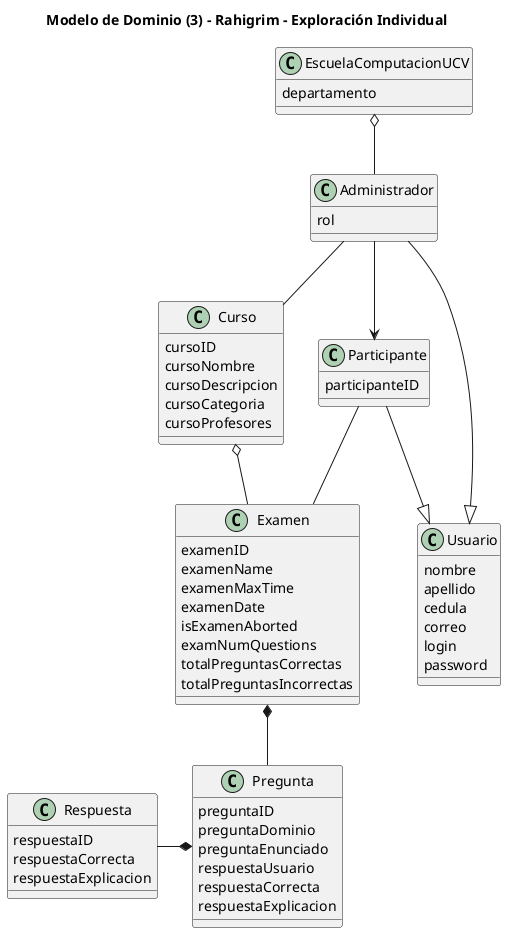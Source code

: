 @startuml Domain Model - Independent Inquiry - Software Engineering

title Modelo de Dominio (3) - Rahigrim - Exploración Individual
/'Cardinalidad omitida intencionalmente. '/
/'Descripción de relaciones omitida intencionalmente. '/

class Usuario{
   nombre
   apellido
   cedula
   correo
   login
   password
}

class Participante{
    participanteID
}

class Curso{
    cursoID
    cursoNombre
    cursoDescripcion
    cursoCategoria
    cursoProfesores
}

class EscuelaComputacionUCV{
    departamento
}

class Administrador{
    rol

}

class Pregunta {
    preguntaID
    preguntaDominio
    preguntaEnunciado
    respuestaUsuario
    respuestaCorrecta
    respuestaExplicacion

}

class Respuesta{
    respuestaID
    respuestaCorrecta
    respuestaExplicacion
}

class Examen{
    examenID
    examenName
    examenMaxTime
    examenDate 
    isExamenAborted
    examNumQuestions
    totalPreguntasCorrectas
    totalPreguntasIncorrectas
}

Participante --|> Usuario
Participante -- Examen 
Administrador  --  Curso 
Administrador -up-o EscuelaComputacionUCV
Administrador --|> Usuario
Administrador --> Participante
Curso  o-r-  Examen
Examen  *--  Pregunta
Pregunta *-l- Respuesta
@enduml